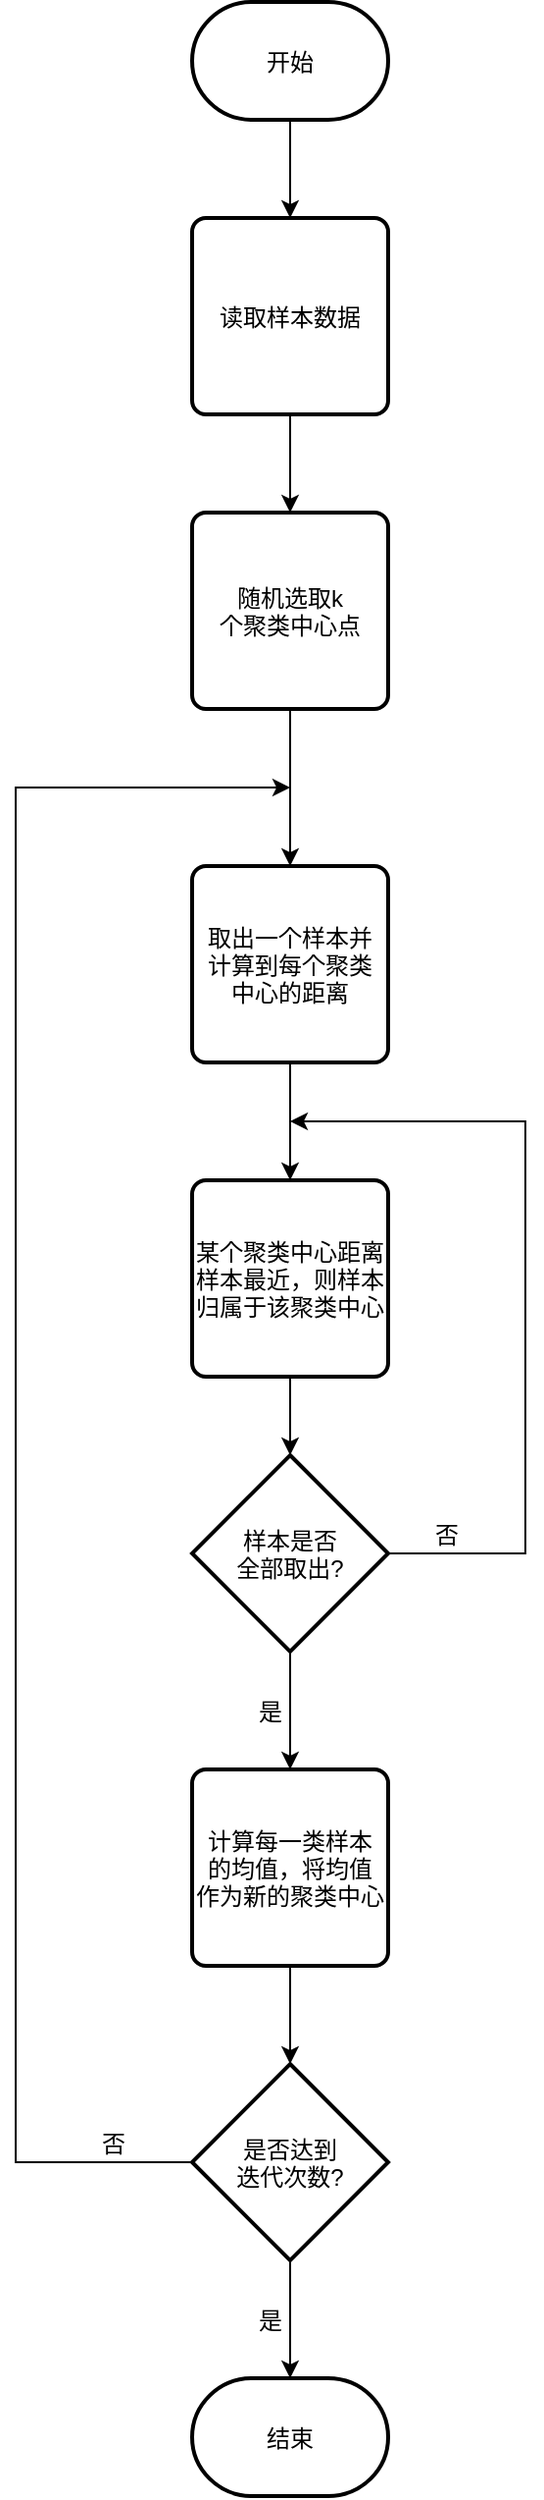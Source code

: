 <mxfile scale="1" border="0" disableSvgWarning="true">
    <diagram id="xN4n5JaW_2JlaDlb-YvB" name="第 1 页">
        <mxGraphModel dx="1776" dy="596" grid="1" gridSize="10" guides="1" tooltips="1" connect="1" arrows="1" fold="1" page="1" pageScale="1" pageWidth="827" pageHeight="1169" background="none" math="0" shadow="0">
            <root>
                <mxCell id="0"/>
                <mxCell id="1" style="" parent="0"/>
                <mxCell id="6" value="" style="edgeStyle=orthogonalEdgeStyle;rounded=0;orthogonalLoop=1;jettySize=auto;" parent="1" source="2" target="5" edge="1">
                    <mxGeometry relative="1" as="geometry"/>
                </mxCell>
                <mxCell id="2" value="开始" style="strokeWidth=2;shape=mxgraph.flowchart.terminator;" parent="1" vertex="1">
                    <mxGeometry x="-390" y="140" width="100" height="60" as="geometry"/>
                </mxCell>
                <mxCell id="8" value="" style="edgeStyle=orthogonalEdgeStyle;rounded=0;orthogonalLoop=1;jettySize=auto;" parent="1" source="5" target="7" edge="1">
                    <mxGeometry relative="1" as="geometry"/>
                </mxCell>
                <mxCell id="5" value="读取样本数据" style="rounded=1;absoluteArcSize=1;arcSize=14;strokeWidth=2;" parent="1" vertex="1">
                    <mxGeometry x="-390" y="250" width="100" height="100" as="geometry"/>
                </mxCell>
                <mxCell id="10" value="" style="edgeStyle=orthogonalEdgeStyle;rounded=0;orthogonalLoop=1;jettySize=auto;" parent="1" source="7" target="9" edge="1">
                    <mxGeometry relative="1" as="geometry"/>
                </mxCell>
                <mxCell id="7" value="随机选取k&#10;个聚类中心点" style="rounded=1;absoluteArcSize=1;arcSize=14;strokeWidth=2;" parent="1" vertex="1">
                    <mxGeometry x="-390" y="400" width="100" height="100" as="geometry"/>
                </mxCell>
                <mxCell id="35" value="" style="edgeStyle=orthogonalEdgeStyle;rounded=0;orthogonalLoop=1;jettySize=auto;" parent="1" source="9" target="19" edge="1">
                    <mxGeometry relative="1" as="geometry"/>
                </mxCell>
                <mxCell id="9" value="取出一个样本并&#10;计算到每个聚类&#10;中心的距离" style="rounded=1;absoluteArcSize=1;arcSize=14;strokeWidth=2;align=center;" parent="1" vertex="1">
                    <mxGeometry x="-390" y="580" width="100" height="100" as="geometry"/>
                </mxCell>
                <mxCell id="36" value="" style="edgeStyle=orthogonalEdgeStyle;rounded=0;orthogonalLoop=1;jettySize=auto;" parent="1" source="19" target="20" edge="1">
                    <mxGeometry relative="1" as="geometry"/>
                </mxCell>
                <mxCell id="19" value="某个聚类中心距离&#10;样本最近，则样本&#10;归属于该聚类中心" style="rounded=1;absoluteArcSize=1;arcSize=14;strokeWidth=2;" parent="1" vertex="1">
                    <mxGeometry x="-390" y="740" width="100" height="100" as="geometry"/>
                </mxCell>
                <mxCell id="25" value="" style="edgeStyle=orthogonalEdgeStyle;rounded=0;orthogonalLoop=1;jettySize=auto;" parent="1" source="20" target="24" edge="1">
                    <mxGeometry relative="1" as="geometry"/>
                </mxCell>
                <mxCell id="37" value="" style="edgeStyle=orthogonalEdgeStyle;rounded=0;orthogonalLoop=1;jettySize=auto;exitX=1;exitY=0.5;exitDx=0;exitDy=0;exitPerimeter=0;" parent="1" source="20" edge="1">
                    <mxGeometry relative="1" as="geometry">
                        <mxPoint x="-340" y="710" as="targetPoint"/>
                        <Array as="points">
                            <mxPoint x="-220" y="930"/>
                            <mxPoint x="-220" y="710"/>
                            <mxPoint x="-340" y="710"/>
                        </Array>
                    </mxGeometry>
                </mxCell>
                <mxCell id="20" value="样本是否&#10;全部取出?" style="strokeWidth=2;shape=mxgraph.flowchart.decision;align=center;" parent="1" vertex="1">
                    <mxGeometry x="-390" y="880" width="100" height="100" as="geometry"/>
                </mxCell>
                <mxCell id="23" value="否" style="text;strokeColor=none;fillColor=none;align=center;verticalAlign=middle;rounded=0;" parent="1" vertex="1">
                    <mxGeometry x="-280" y="910" width="40" height="20" as="geometry"/>
                </mxCell>
                <mxCell id="28" value="" style="edgeStyle=orthogonalEdgeStyle;rounded=0;orthogonalLoop=1;jettySize=auto;" parent="1" source="24" target="27" edge="1">
                    <mxGeometry relative="1" as="geometry"/>
                </mxCell>
                <mxCell id="24" value="计算每一类样本&#10;的均值，将均值&#10;作为新的聚类中心" style="rounded=1;absoluteArcSize=1;arcSize=14;strokeWidth=2;" parent="1" vertex="1">
                    <mxGeometry x="-390" y="1040" width="100" height="100" as="geometry"/>
                </mxCell>
                <mxCell id="26" value="是" style="text;strokeColor=none;fillColor=none;align=center;verticalAlign=middle;rounded=0;direction=south;" parent="1" vertex="1">
                    <mxGeometry x="-360" y="990" width="20" height="40" as="geometry"/>
                </mxCell>
                <mxCell id="32" value="" style="edgeStyle=orthogonalEdgeStyle;rounded=0;orthogonalLoop=1;jettySize=auto;exitX=0;exitY=0.5;exitDx=0;exitDy=0;exitPerimeter=0;" parent="1" source="27" edge="1">
                    <mxGeometry relative="1" as="geometry">
                        <mxPoint x="-340" y="540" as="targetPoint"/>
                        <Array as="points">
                            <mxPoint x="-480" y="1240"/>
                            <mxPoint x="-480" y="540"/>
                            <mxPoint x="-340" y="540"/>
                        </Array>
                    </mxGeometry>
                </mxCell>
                <mxCell id="39" value="" style="edgeStyle=orthogonalEdgeStyle;rounded=0;orthogonalLoop=1;jettySize=auto;" parent="1" source="27" target="38" edge="1">
                    <mxGeometry relative="1" as="geometry">
                        <Array as="points">
                            <mxPoint x="-340" y="1310"/>
                            <mxPoint x="-340" y="1310"/>
                        </Array>
                    </mxGeometry>
                </mxCell>
                <mxCell id="27" value="是否达到&#10;迭代次数?" style="strokeWidth=2;shape=mxgraph.flowchart.decision;" parent="1" vertex="1">
                    <mxGeometry x="-390" y="1190" width="100" height="100" as="geometry"/>
                </mxCell>
                <mxCell id="33" value="否" style="text;strokeColor=none;fillColor=none;align=center;verticalAlign=middle;rounded=0;" parent="1" vertex="1">
                    <mxGeometry x="-450" y="1220" width="40" height="20" as="geometry"/>
                </mxCell>
                <mxCell id="38" value="结束" style="strokeWidth=2;shape=mxgraph.flowchart.terminator;" parent="1" vertex="1">
                    <mxGeometry x="-390" y="1350" width="100" height="60" as="geometry"/>
                </mxCell>
                <mxCell id="40" value="是" style="text;strokeColor=none;fillColor=none;align=center;verticalAlign=middle;rounded=0;direction=south;" parent="1" vertex="1">
                    <mxGeometry x="-360" y="1300" width="20" height="40" as="geometry"/>
                </mxCell>
            </root>
        </mxGraphModel>
    </diagram>
</mxfile>